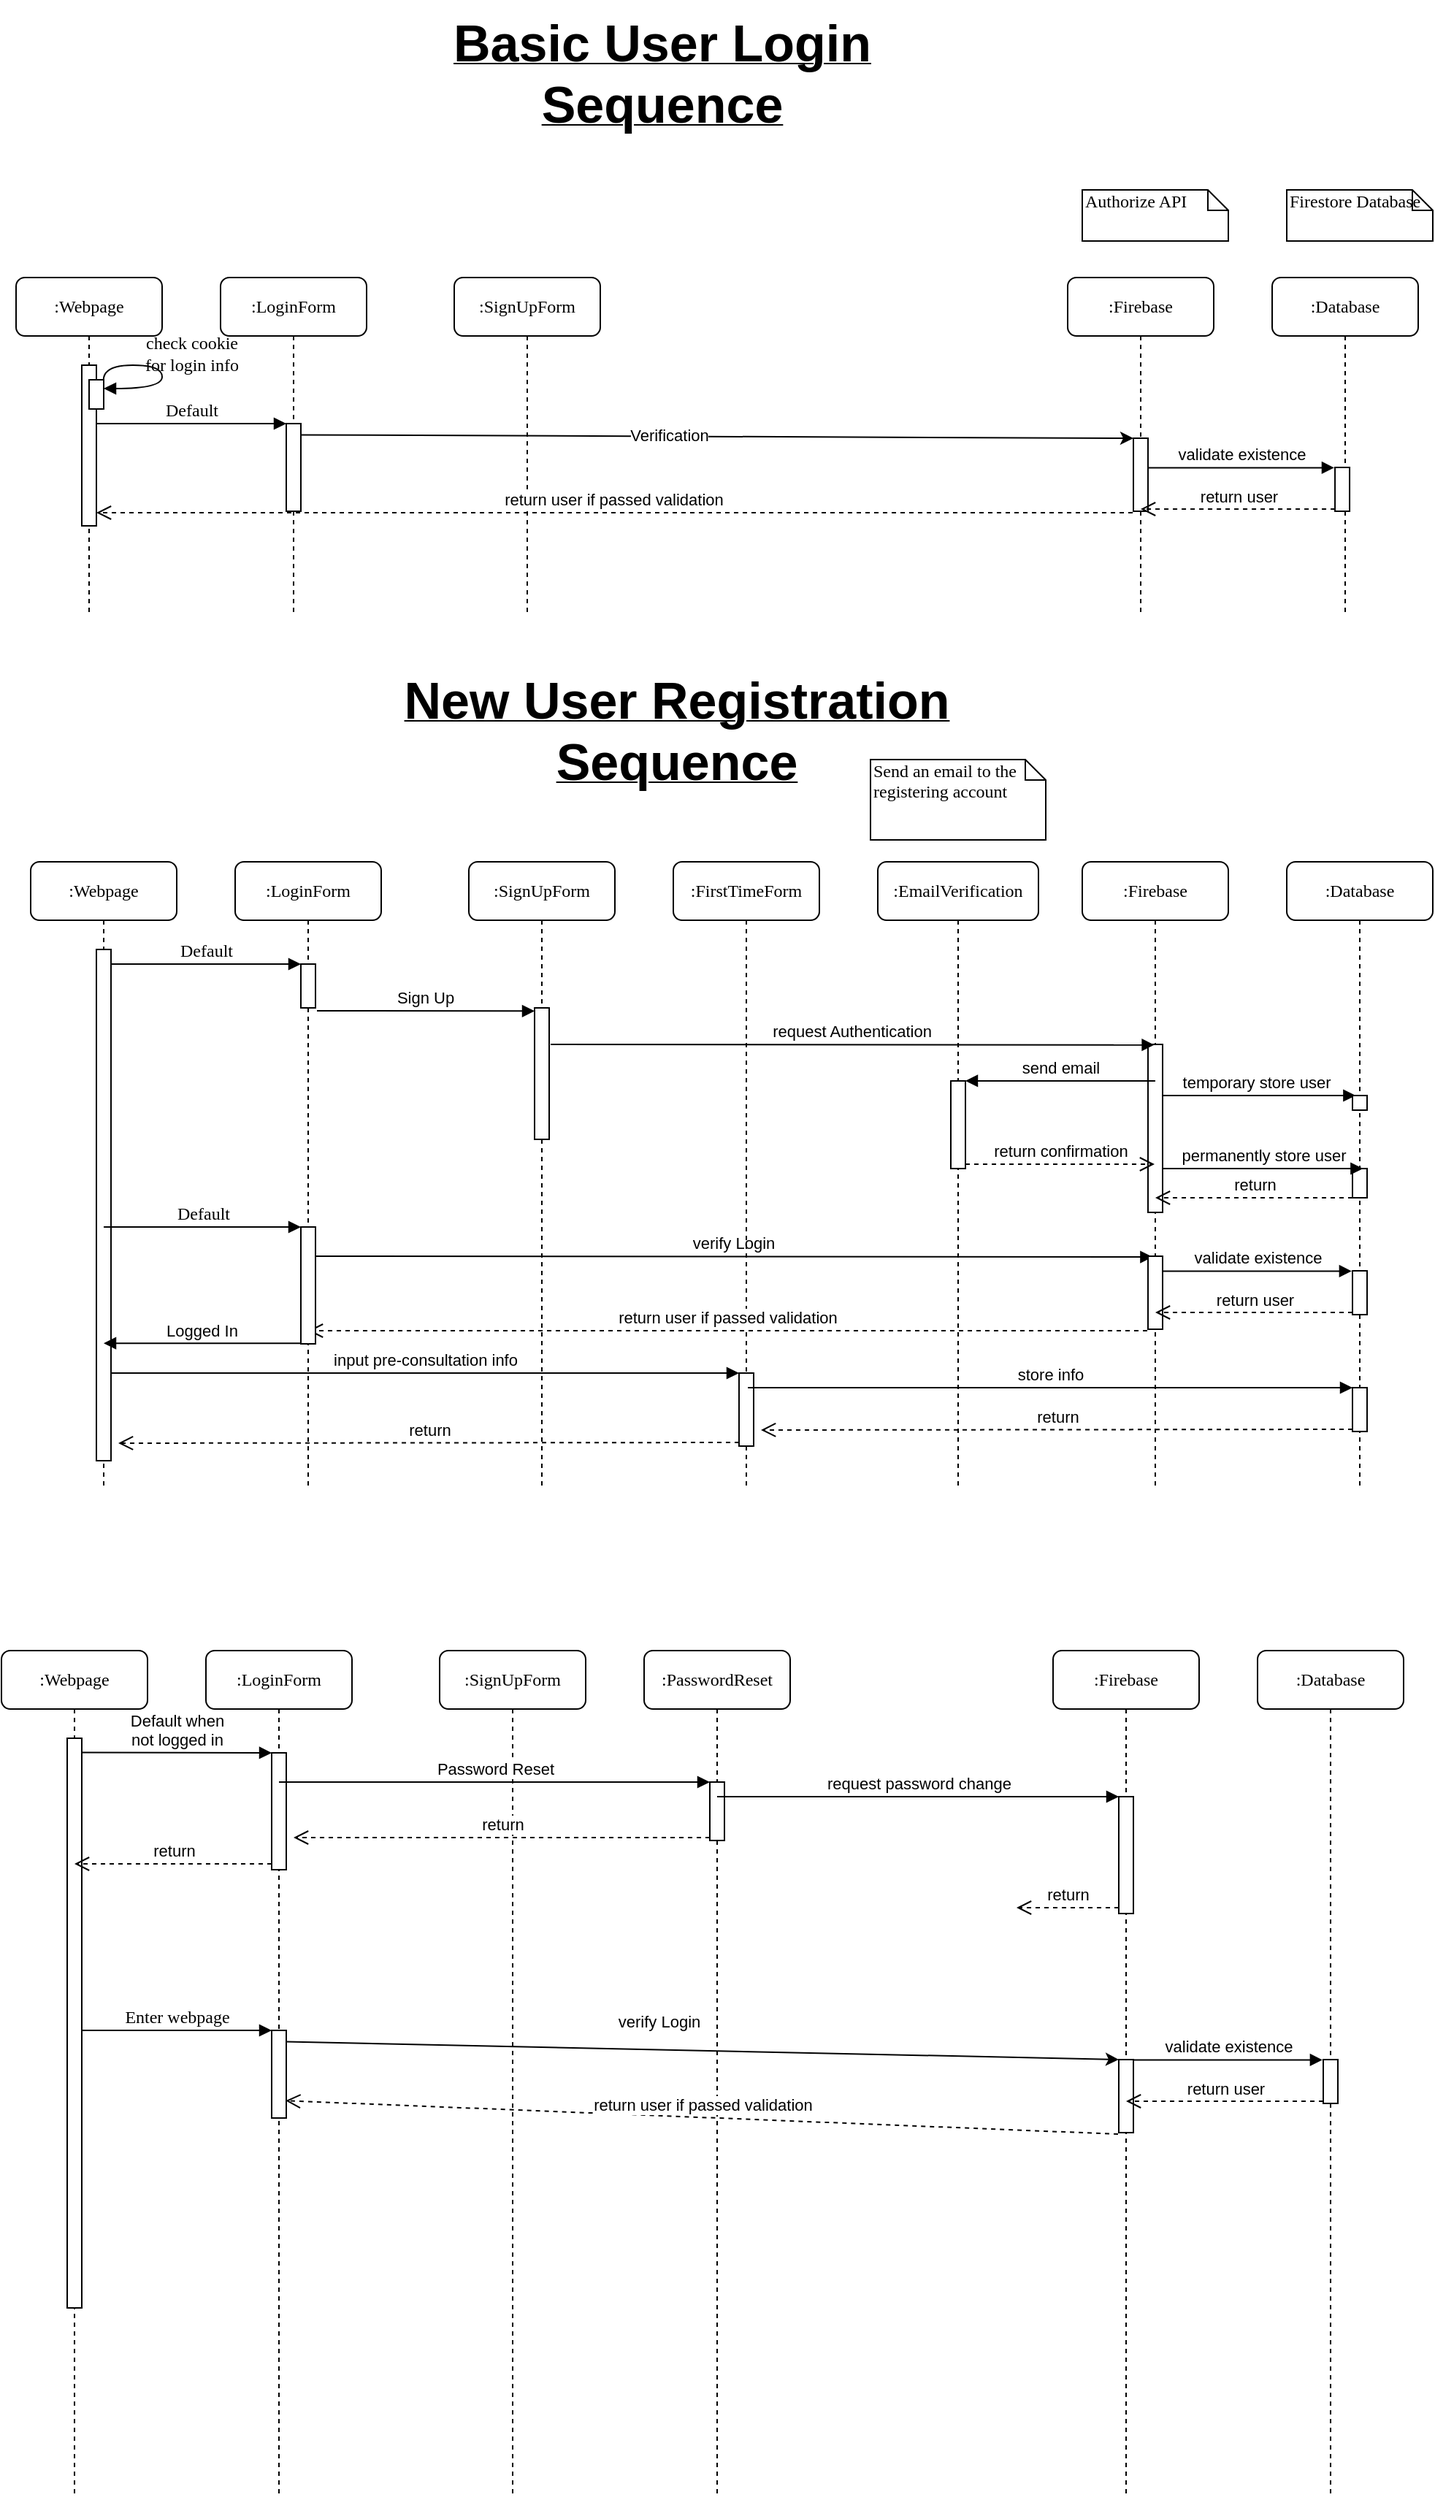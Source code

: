 <mxfile version="14.7.2" type="github">
  <diagram name="Page-1" id="13e1069c-82ec-6db2-03f1-153e76fe0fe0">
    <mxGraphModel dx="1694" dy="779" grid="1" gridSize="10" guides="1" tooltips="1" connect="1" arrows="1" fold="1" page="1" pageScale="1" pageWidth="1100" pageHeight="850" background="none" math="0" shadow="0">
      <root>
        <mxCell id="0" />
        <mxCell id="1" parent="0" />
        <mxCell id="7baba1c4bc27f4b0-2" value=":LoginForm" style="shape=umlLifeline;perimeter=lifelinePerimeter;whiteSpace=wrap;html=1;container=1;collapsible=0;recursiveResize=0;outlineConnect=0;rounded=1;shadow=0;comic=0;labelBackgroundColor=none;strokeWidth=1;fontFamily=Verdana;fontSize=12;align=center;" parent="1" vertex="1">
          <mxGeometry x="220" y="1190" width="100" height="580" as="geometry" />
        </mxCell>
        <mxCell id="7baba1c4bc27f4b0-10" value="" style="html=1;points=[];perimeter=orthogonalPerimeter;rounded=0;shadow=0;comic=0;labelBackgroundColor=none;strokeWidth=1;fontFamily=Verdana;fontSize=12;align=center;" parent="7baba1c4bc27f4b0-2" vertex="1">
          <mxGeometry x="45" y="260" width="10" height="60" as="geometry" />
        </mxCell>
        <mxCell id="O_Q5zuV4C6FKWzsZIutj-85" value="" style="html=1;points=[];perimeter=orthogonalPerimeter;" vertex="1" parent="7baba1c4bc27f4b0-2">
          <mxGeometry x="45" y="70" width="10" height="80" as="geometry" />
        </mxCell>
        <mxCell id="7baba1c4bc27f4b0-3" value=":SignUpForm" style="shape=umlLifeline;perimeter=lifelinePerimeter;whiteSpace=wrap;html=1;container=1;collapsible=0;recursiveResize=0;outlineConnect=0;rounded=1;shadow=0;comic=0;labelBackgroundColor=none;strokeWidth=1;fontFamily=Verdana;fontSize=12;align=center;" parent="1" vertex="1">
          <mxGeometry x="380" y="1190" width="100" height="580" as="geometry" />
        </mxCell>
        <mxCell id="7baba1c4bc27f4b0-4" value=":PasswordReset" style="shape=umlLifeline;perimeter=lifelinePerimeter;whiteSpace=wrap;html=1;container=1;collapsible=0;recursiveResize=0;outlineConnect=0;rounded=1;shadow=0;comic=0;labelBackgroundColor=none;strokeWidth=1;fontFamily=Verdana;fontSize=12;align=center;" parent="1" vertex="1">
          <mxGeometry x="520" y="1190" width="100" height="580" as="geometry" />
        </mxCell>
        <mxCell id="O_Q5zuV4C6FKWzsZIutj-88" value="" style="html=1;points=[];perimeter=orthogonalPerimeter;" vertex="1" parent="7baba1c4bc27f4b0-4">
          <mxGeometry x="45" y="90" width="10" height="40" as="geometry" />
        </mxCell>
        <mxCell id="O_Q5zuV4C6FKWzsZIutj-90" value="return" style="html=1;verticalAlign=bottom;endArrow=open;dashed=1;endSize=8;exitX=0;exitY=0.95;" edge="1" source="O_Q5zuV4C6FKWzsZIutj-88" parent="7baba1c4bc27f4b0-4">
          <mxGeometry relative="1" as="geometry">
            <mxPoint x="-240" y="128" as="targetPoint" />
          </mxGeometry>
        </mxCell>
        <mxCell id="7baba1c4bc27f4b0-6" value=":Firebase" style="shape=umlLifeline;perimeter=lifelinePerimeter;whiteSpace=wrap;html=1;container=1;collapsible=0;recursiveResize=0;outlineConnect=0;rounded=1;shadow=0;comic=0;labelBackgroundColor=none;strokeWidth=1;fontFamily=Verdana;fontSize=12;align=center;" parent="1" vertex="1">
          <mxGeometry x="800" y="1190" width="100" height="580" as="geometry" />
        </mxCell>
        <mxCell id="O_Q5zuV4C6FKWzsZIutj-5" value="" style="html=1;points=[];perimeter=orthogonalPerimeter;" vertex="1" parent="7baba1c4bc27f4b0-6">
          <mxGeometry x="45" y="280" width="10" height="50" as="geometry" />
        </mxCell>
        <mxCell id="O_Q5zuV4C6FKWzsZIutj-91" value="" style="html=1;points=[];perimeter=orthogonalPerimeter;" vertex="1" parent="7baba1c4bc27f4b0-6">
          <mxGeometry x="45" y="100" width="10" height="80" as="geometry" />
        </mxCell>
        <mxCell id="O_Q5zuV4C6FKWzsZIutj-93" value="return" style="html=1;verticalAlign=bottom;endArrow=open;dashed=1;endSize=8;exitX=0;exitY=0.95;" edge="1" source="O_Q5zuV4C6FKWzsZIutj-91" parent="7baba1c4bc27f4b0-6">
          <mxGeometry relative="1" as="geometry">
            <mxPoint x="-25" y="176" as="targetPoint" />
          </mxGeometry>
        </mxCell>
        <mxCell id="7baba1c4bc27f4b0-7" value=":Database" style="shape=umlLifeline;perimeter=lifelinePerimeter;whiteSpace=wrap;html=1;container=1;collapsible=0;recursiveResize=0;outlineConnect=0;rounded=1;shadow=0;comic=0;labelBackgroundColor=none;strokeWidth=1;fontFamily=Verdana;fontSize=12;align=center;" parent="1" vertex="1">
          <mxGeometry x="940" y="1190" width="100" height="580" as="geometry" />
        </mxCell>
        <mxCell id="O_Q5zuV4C6FKWzsZIutj-7" value="" style="html=1;points=[];perimeter=orthogonalPerimeter;" vertex="1" parent="7baba1c4bc27f4b0-7">
          <mxGeometry x="45" y="280" width="10" height="30" as="geometry" />
        </mxCell>
        <mxCell id="7baba1c4bc27f4b0-8" value=":Webpage" style="shape=umlLifeline;perimeter=lifelinePerimeter;whiteSpace=wrap;html=1;container=1;collapsible=0;recursiveResize=0;outlineConnect=0;rounded=1;shadow=0;comic=0;labelBackgroundColor=none;strokeWidth=1;fontFamily=Verdana;fontSize=12;align=center;" parent="1" vertex="1">
          <mxGeometry x="80" y="1190" width="100" height="580" as="geometry" />
        </mxCell>
        <mxCell id="7baba1c4bc27f4b0-9" value="" style="html=1;points=[];perimeter=orthogonalPerimeter;rounded=0;shadow=0;comic=0;labelBackgroundColor=none;strokeWidth=1;fontFamily=Verdana;fontSize=12;align=center;" parent="7baba1c4bc27f4b0-8" vertex="1">
          <mxGeometry x="45" y="60" width="10" height="390" as="geometry" />
        </mxCell>
        <mxCell id="7baba1c4bc27f4b0-11" value="Enter webpage" style="html=1;verticalAlign=bottom;endArrow=block;entryX=0;entryY=0;labelBackgroundColor=none;fontFamily=Verdana;fontSize=12;edgeStyle=elbowEdgeStyle;elbow=vertical;" parent="1" source="7baba1c4bc27f4b0-9" target="7baba1c4bc27f4b0-10" edge="1">
          <mxGeometry relative="1" as="geometry">
            <mxPoint x="200" y="1300" as="sourcePoint" />
          </mxGeometry>
        </mxCell>
        <mxCell id="7baba1c4bc27f4b0-44" value="Send an email to the registering account" style="shape=note;whiteSpace=wrap;html=1;size=14;verticalAlign=top;align=left;spacingTop=-6;rounded=0;shadow=0;comic=0;labelBackgroundColor=none;strokeWidth=1;fontFamily=Verdana;fontSize=12" parent="1" vertex="1">
          <mxGeometry x="675" y="580" width="120" height="55" as="geometry" />
        </mxCell>
        <mxCell id="7baba1c4bc27f4b0-45" value="Authorize API" style="shape=note;whiteSpace=wrap;html=1;size=14;verticalAlign=top;align=left;spacingTop=-6;rounded=0;shadow=0;comic=0;labelBackgroundColor=none;strokeWidth=1;fontFamily=Verdana;fontSize=12" parent="1" vertex="1">
          <mxGeometry x="820" y="190" width="100" height="35" as="geometry" />
        </mxCell>
        <mxCell id="7baba1c4bc27f4b0-46" value="Firestore Database" style="shape=note;whiteSpace=wrap;html=1;size=14;verticalAlign=top;align=left;spacingTop=-6;rounded=0;shadow=0;comic=0;labelBackgroundColor=none;strokeWidth=1;fontFamily=Verdana;fontSize=12" parent="1" vertex="1">
          <mxGeometry x="960" y="190" width="100" height="35" as="geometry" />
        </mxCell>
        <mxCell id="O_Q5zuV4C6FKWzsZIutj-1" value="&lt;font style=&quot;font-size: 35px&quot;&gt;&lt;b&gt;Basic User Login Sequence&lt;/b&gt;&lt;/font&gt;" style="text;html=1;strokeColor=none;fillColor=none;align=center;verticalAlign=middle;whiteSpace=wrap;rounded=0;fontStyle=4" vertex="1" parent="1">
          <mxGeometry x="330" y="60" width="405" height="100" as="geometry" />
        </mxCell>
        <mxCell id="O_Q5zuV4C6FKWzsZIutj-4" value="" style="endArrow=classic;html=1;entryX=-0.002;entryY=0;entryDx=0;entryDy=0;entryPerimeter=0;exitX=1.024;exitY=0.129;exitDx=0;exitDy=0;exitPerimeter=0;" edge="1" parent="1" source="7baba1c4bc27f4b0-10" target="O_Q5zuV4C6FKWzsZIutj-5">
          <mxGeometry width="50" height="50" relative="1" as="geometry">
            <mxPoint x="260" y="1390" as="sourcePoint" />
            <mxPoint x="850" y="1328" as="targetPoint" />
          </mxGeometry>
        </mxCell>
        <mxCell id="O_Q5zuV4C6FKWzsZIutj-6" value="verify Login" style="edgeLabel;html=1;align=center;verticalAlign=middle;resizable=0;points=[];" vertex="1" connectable="0" parent="O_Q5zuV4C6FKWzsZIutj-4">
          <mxGeometry x="-0.117" y="1" relative="1" as="geometry">
            <mxPoint x="3" y="-18" as="offset" />
          </mxGeometry>
        </mxCell>
        <mxCell id="O_Q5zuV4C6FKWzsZIutj-8" value="validate existence" style="html=1;verticalAlign=bottom;endArrow=block;entryX=-0.055;entryY=0.007;entryDx=0;entryDy=0;entryPerimeter=0;" edge="1" target="O_Q5zuV4C6FKWzsZIutj-7" parent="1" source="O_Q5zuV4C6FKWzsZIutj-5">
          <mxGeometry relative="1" as="geometry">
            <mxPoint x="855" y="1338.48" as="sourcePoint" />
          </mxGeometry>
        </mxCell>
        <mxCell id="O_Q5zuV4C6FKWzsZIutj-9" value="return user" style="html=1;verticalAlign=bottom;endArrow=open;dashed=1;endSize=8;exitX=0;exitY=0.95;" edge="1" source="O_Q5zuV4C6FKWzsZIutj-7" parent="1" target="7baba1c4bc27f4b0-6">
          <mxGeometry relative="1" as="geometry">
            <mxPoint x="913.03" y="1396" as="targetPoint" />
          </mxGeometry>
        </mxCell>
        <mxCell id="O_Q5zuV4C6FKWzsZIutj-10" value="return user if passed validation" style="html=1;verticalAlign=bottom;endArrow=open;dashed=1;endSize=8;exitX=-0.05;exitY=1.02;exitDx=0;exitDy=0;exitPerimeter=0;entryX=0.957;entryY=0.802;entryDx=0;entryDy=0;entryPerimeter=0;" edge="1" parent="1" source="O_Q5zuV4C6FKWzsZIutj-5" target="7baba1c4bc27f4b0-10">
          <mxGeometry relative="1" as="geometry">
            <mxPoint x="840" y="1350" as="sourcePoint" />
            <mxPoint x="270" y="1351" as="targetPoint" />
          </mxGeometry>
        </mxCell>
        <mxCell id="O_Q5zuV4C6FKWzsZIutj-12" value=":LoginForm" style="shape=umlLifeline;perimeter=lifelinePerimeter;whiteSpace=wrap;html=1;container=1;collapsible=0;recursiveResize=0;outlineConnect=0;rounded=1;shadow=0;comic=0;labelBackgroundColor=none;strokeWidth=1;fontFamily=Verdana;fontSize=12;align=center;" vertex="1" parent="1">
          <mxGeometry x="230" y="250" width="100" height="230" as="geometry" />
        </mxCell>
        <mxCell id="O_Q5zuV4C6FKWzsZIutj-13" value="" style="html=1;points=[];perimeter=orthogonalPerimeter;rounded=0;shadow=0;comic=0;labelBackgroundColor=none;strokeWidth=1;fontFamily=Verdana;fontSize=12;align=center;" vertex="1" parent="O_Q5zuV4C6FKWzsZIutj-12">
          <mxGeometry x="45" y="100" width="10" height="60" as="geometry" />
        </mxCell>
        <mxCell id="O_Q5zuV4C6FKWzsZIutj-14" value=":SignUpForm" style="shape=umlLifeline;perimeter=lifelinePerimeter;whiteSpace=wrap;html=1;container=1;collapsible=0;recursiveResize=0;outlineConnect=0;rounded=1;shadow=0;comic=0;labelBackgroundColor=none;strokeWidth=1;fontFamily=Verdana;fontSize=12;align=center;" vertex="1" parent="1">
          <mxGeometry x="390" y="250" width="100" height="230" as="geometry" />
        </mxCell>
        <mxCell id="O_Q5zuV4C6FKWzsZIutj-19" value=":Firebase" style="shape=umlLifeline;perimeter=lifelinePerimeter;whiteSpace=wrap;html=1;container=1;collapsible=0;recursiveResize=0;outlineConnect=0;rounded=1;shadow=0;comic=0;labelBackgroundColor=none;strokeWidth=1;fontFamily=Verdana;fontSize=12;align=center;" vertex="1" parent="1">
          <mxGeometry x="810" y="250" width="100" height="230" as="geometry" />
        </mxCell>
        <mxCell id="O_Q5zuV4C6FKWzsZIutj-20" value="" style="html=1;points=[];perimeter=orthogonalPerimeter;" vertex="1" parent="O_Q5zuV4C6FKWzsZIutj-19">
          <mxGeometry x="45" y="110" width="10" height="50" as="geometry" />
        </mxCell>
        <mxCell id="O_Q5zuV4C6FKWzsZIutj-21" value=":Database" style="shape=umlLifeline;perimeter=lifelinePerimeter;whiteSpace=wrap;html=1;container=1;collapsible=0;recursiveResize=0;outlineConnect=0;rounded=1;shadow=0;comic=0;labelBackgroundColor=none;strokeWidth=1;fontFamily=Verdana;fontSize=12;align=center;" vertex="1" parent="1">
          <mxGeometry x="950" y="250" width="100" height="230" as="geometry" />
        </mxCell>
        <mxCell id="O_Q5zuV4C6FKWzsZIutj-22" value="" style="html=1;points=[];perimeter=orthogonalPerimeter;" vertex="1" parent="O_Q5zuV4C6FKWzsZIutj-21">
          <mxGeometry x="43.03" y="130" width="10" height="30" as="geometry" />
        </mxCell>
        <mxCell id="O_Q5zuV4C6FKWzsZIutj-23" value=":Webpage" style="shape=umlLifeline;perimeter=lifelinePerimeter;whiteSpace=wrap;html=1;container=1;collapsible=0;recursiveResize=0;outlineConnect=0;rounded=1;shadow=0;comic=0;labelBackgroundColor=none;strokeWidth=1;fontFamily=Verdana;fontSize=12;align=center;" vertex="1" parent="1">
          <mxGeometry x="90" y="250" width="100" height="230" as="geometry" />
        </mxCell>
        <mxCell id="O_Q5zuV4C6FKWzsZIutj-24" value="" style="html=1;points=[];perimeter=orthogonalPerimeter;rounded=0;shadow=0;comic=0;labelBackgroundColor=none;strokeWidth=1;fontFamily=Verdana;fontSize=12;align=center;" vertex="1" parent="O_Q5zuV4C6FKWzsZIutj-23">
          <mxGeometry x="45" y="60" width="10" height="110" as="geometry" />
        </mxCell>
        <mxCell id="O_Q5zuV4C6FKWzsZIutj-25" value="Default" style="html=1;verticalAlign=bottom;endArrow=block;entryX=0;entryY=0;labelBackgroundColor=none;fontFamily=Verdana;fontSize=12;edgeStyle=elbowEdgeStyle;elbow=vertical;" edge="1" parent="1" source="O_Q5zuV4C6FKWzsZIutj-24" target="O_Q5zuV4C6FKWzsZIutj-13">
          <mxGeometry relative="1" as="geometry">
            <mxPoint x="210" y="360" as="sourcePoint" />
          </mxGeometry>
        </mxCell>
        <mxCell id="O_Q5zuV4C6FKWzsZIutj-26" value="" style="endArrow=classic;html=1;entryX=-0.002;entryY=0;entryDx=0;entryDy=0;entryPerimeter=0;exitX=1.024;exitY=0.129;exitDx=0;exitDy=0;exitPerimeter=0;" edge="1" parent="1" source="O_Q5zuV4C6FKWzsZIutj-13" target="O_Q5zuV4C6FKWzsZIutj-20">
          <mxGeometry width="50" height="50" relative="1" as="geometry">
            <mxPoint x="270" y="450" as="sourcePoint" />
            <mxPoint x="860" y="388" as="targetPoint" />
          </mxGeometry>
        </mxCell>
        <mxCell id="O_Q5zuV4C6FKWzsZIutj-27" value="Verification" style="edgeLabel;html=1;align=center;verticalAlign=middle;resizable=0;points=[];" vertex="1" connectable="0" parent="O_Q5zuV4C6FKWzsZIutj-26">
          <mxGeometry x="-0.117" y="1" relative="1" as="geometry">
            <mxPoint as="offset" />
          </mxGeometry>
        </mxCell>
        <mxCell id="O_Q5zuV4C6FKWzsZIutj-28" value="validate existence" style="html=1;verticalAlign=bottom;endArrow=block;entryX=-0.055;entryY=0.007;entryDx=0;entryDy=0;entryPerimeter=0;" edge="1" parent="1" source="O_Q5zuV4C6FKWzsZIutj-20" target="O_Q5zuV4C6FKWzsZIutj-22">
          <mxGeometry relative="1" as="geometry">
            <mxPoint x="865" y="398.48" as="sourcePoint" />
          </mxGeometry>
        </mxCell>
        <mxCell id="O_Q5zuV4C6FKWzsZIutj-29" value="return user" style="html=1;verticalAlign=bottom;endArrow=open;dashed=1;endSize=8;exitX=0;exitY=0.95;" edge="1" parent="1" source="O_Q5zuV4C6FKWzsZIutj-22" target="O_Q5zuV4C6FKWzsZIutj-19">
          <mxGeometry relative="1" as="geometry">
            <mxPoint x="923.03" y="456" as="targetPoint" />
          </mxGeometry>
        </mxCell>
        <mxCell id="O_Q5zuV4C6FKWzsZIutj-30" value="return user if passed validation" style="html=1;verticalAlign=bottom;endArrow=open;dashed=1;endSize=8;exitX=-0.05;exitY=1.02;exitDx=0;exitDy=0;exitPerimeter=0;" edge="1" parent="1" source="O_Q5zuV4C6FKWzsZIutj-20" target="O_Q5zuV4C6FKWzsZIutj-24">
          <mxGeometry relative="1" as="geometry">
            <mxPoint x="850" y="410" as="sourcePoint" />
            <mxPoint x="160" y="411" as="targetPoint" />
          </mxGeometry>
        </mxCell>
        <mxCell id="O_Q5zuV4C6FKWzsZIutj-31" value="" style="html=1;points=[];perimeter=orthogonalPerimeter;rounded=0;shadow=0;comic=0;labelBackgroundColor=none;strokeWidth=1;fontFamily=Verdana;fontSize=12;align=center;" vertex="1" parent="1">
          <mxGeometry x="140" y="320" width="10" height="20" as="geometry" />
        </mxCell>
        <mxCell id="O_Q5zuV4C6FKWzsZIutj-32" value="check cookie &lt;br&gt;for login info" style="html=1;verticalAlign=bottom;endArrow=block;labelBackgroundColor=none;fontFamily=Verdana;fontSize=12;elbow=vertical;edgeStyle=orthogonalEdgeStyle;curved=1;entryX=1;entryY=0.286;entryPerimeter=0;exitX=0.985;exitY=0.014;exitPerimeter=0;exitDx=0;exitDy=0;" edge="1" parent="1" source="O_Q5zuV4C6FKWzsZIutj-31" target="O_Q5zuV4C6FKWzsZIutj-31">
          <mxGeometry x="0.105" y="20" relative="1" as="geometry">
            <mxPoint x="285.38" y="347.0" as="sourcePoint" />
            <mxPoint x="285" y="294.9" as="targetPoint" />
            <Array as="points">
              <mxPoint x="150" y="310" />
              <mxPoint x="190" y="310" />
              <mxPoint x="190" y="326" />
              <mxPoint x="150" y="326" />
            </Array>
            <mxPoint as="offset" />
          </mxGeometry>
        </mxCell>
        <mxCell id="O_Q5zuV4C6FKWzsZIutj-33" value=":LoginForm" style="shape=umlLifeline;perimeter=lifelinePerimeter;whiteSpace=wrap;html=1;container=1;collapsible=0;recursiveResize=0;outlineConnect=0;rounded=1;shadow=0;comic=0;labelBackgroundColor=none;strokeWidth=1;fontFamily=Verdana;fontSize=12;align=center;" vertex="1" parent="1">
          <mxGeometry x="240" y="650" width="100" height="430" as="geometry" />
        </mxCell>
        <mxCell id="O_Q5zuV4C6FKWzsZIutj-34" value="" style="html=1;points=[];perimeter=orthogonalPerimeter;rounded=0;shadow=0;comic=0;labelBackgroundColor=none;strokeWidth=1;fontFamily=Verdana;fontSize=12;align=center;" vertex="1" parent="O_Q5zuV4C6FKWzsZIutj-33">
          <mxGeometry x="45" y="70" width="10" height="30" as="geometry" />
        </mxCell>
        <mxCell id="O_Q5zuV4C6FKWzsZIutj-74" value="verify Login" style="html=1;verticalAlign=bottom;endArrow=block;entryX=0.321;entryY=0.011;entryDx=0;entryDy=0;entryPerimeter=0;" edge="1" parent="O_Q5zuV4C6FKWzsZIutj-33" target="O_Q5zuV4C6FKWzsZIutj-39">
          <mxGeometry width="80" relative="1" as="geometry">
            <mxPoint x="55" y="270" as="sourcePoint" />
            <mxPoint x="135" y="270" as="targetPoint" />
          </mxGeometry>
        </mxCell>
        <mxCell id="O_Q5zuV4C6FKWzsZIutj-35" value=":SignUpForm" style="shape=umlLifeline;perimeter=lifelinePerimeter;whiteSpace=wrap;html=1;container=1;collapsible=0;recursiveResize=0;outlineConnect=0;rounded=1;shadow=0;comic=0;labelBackgroundColor=none;strokeWidth=1;fontFamily=Verdana;fontSize=12;align=center;" vertex="1" parent="1">
          <mxGeometry x="400" y="650" width="100" height="430" as="geometry" />
        </mxCell>
        <mxCell id="O_Q5zuV4C6FKWzsZIutj-54" value="" style="html=1;points=[];perimeter=orthogonalPerimeter;" vertex="1" parent="O_Q5zuV4C6FKWzsZIutj-35">
          <mxGeometry x="45" y="100" width="10" height="90" as="geometry" />
        </mxCell>
        <mxCell id="O_Q5zuV4C6FKWzsZIutj-36" value=":FirstTimeForm" style="shape=umlLifeline;perimeter=lifelinePerimeter;whiteSpace=wrap;html=1;container=1;collapsible=0;recursiveResize=0;outlineConnect=0;rounded=1;shadow=0;comic=0;labelBackgroundColor=none;strokeWidth=1;fontFamily=Verdana;fontSize=12;align=center;" vertex="1" parent="1">
          <mxGeometry x="540" y="650" width="100" height="430" as="geometry" />
        </mxCell>
        <mxCell id="O_Q5zuV4C6FKWzsZIutj-78" value="" style="html=1;points=[];perimeter=orthogonalPerimeter;" vertex="1" parent="O_Q5zuV4C6FKWzsZIutj-36">
          <mxGeometry x="45" y="350" width="10" height="50" as="geometry" />
        </mxCell>
        <mxCell id="O_Q5zuV4C6FKWzsZIutj-80" value="return" style="html=1;verticalAlign=bottom;endArrow=open;dashed=1;endSize=8;exitX=0;exitY=0.95;" edge="1" source="O_Q5zuV4C6FKWzsZIutj-78" parent="O_Q5zuV4C6FKWzsZIutj-36">
          <mxGeometry relative="1" as="geometry">
            <mxPoint x="-380" y="398" as="targetPoint" />
          </mxGeometry>
        </mxCell>
        <mxCell id="O_Q5zuV4C6FKWzsZIutj-37" value=":EmailVerification" style="shape=umlLifeline;perimeter=lifelinePerimeter;whiteSpace=wrap;html=1;container=1;collapsible=0;recursiveResize=0;outlineConnect=0;rounded=1;shadow=0;comic=0;labelBackgroundColor=none;strokeWidth=1;fontFamily=Verdana;fontSize=12;align=center;" vertex="1" parent="1">
          <mxGeometry x="680" y="650" width="110" height="430" as="geometry" />
        </mxCell>
        <mxCell id="O_Q5zuV4C6FKWzsZIutj-62" value="" style="html=1;points=[];perimeter=orthogonalPerimeter;" vertex="1" parent="O_Q5zuV4C6FKWzsZIutj-37">
          <mxGeometry x="50" y="150" width="10" height="60" as="geometry" />
        </mxCell>
        <mxCell id="O_Q5zuV4C6FKWzsZIutj-38" value=":Firebase" style="shape=umlLifeline;perimeter=lifelinePerimeter;whiteSpace=wrap;html=1;container=1;collapsible=0;recursiveResize=0;outlineConnect=0;rounded=1;shadow=0;comic=0;labelBackgroundColor=none;strokeWidth=1;fontFamily=Verdana;fontSize=12;align=center;" vertex="1" parent="1">
          <mxGeometry x="820" y="650" width="100" height="430" as="geometry" />
        </mxCell>
        <mxCell id="O_Q5zuV4C6FKWzsZIutj-39" value="" style="html=1;points=[];perimeter=orthogonalPerimeter;" vertex="1" parent="O_Q5zuV4C6FKWzsZIutj-38">
          <mxGeometry x="45" y="270" width="10" height="50" as="geometry" />
        </mxCell>
        <mxCell id="O_Q5zuV4C6FKWzsZIutj-65" value="temporary store user" style="html=1;verticalAlign=bottom;endArrow=block;entryX=0.22;entryY=0;entryDx=0;entryDy=0;entryPerimeter=0;" edge="1" parent="O_Q5zuV4C6FKWzsZIutj-38" target="O_Q5zuV4C6FKWzsZIutj-66">
          <mxGeometry width="80" relative="1" as="geometry">
            <mxPoint x="50" y="160" as="sourcePoint" />
            <mxPoint x="180" y="160" as="targetPoint" />
          </mxGeometry>
        </mxCell>
        <mxCell id="O_Q5zuV4C6FKWzsZIutj-40" value=":Database" style="shape=umlLifeline;perimeter=lifelinePerimeter;whiteSpace=wrap;html=1;container=1;collapsible=0;recursiveResize=0;outlineConnect=0;rounded=1;shadow=0;comic=0;labelBackgroundColor=none;strokeWidth=1;fontFamily=Verdana;fontSize=12;align=center;" vertex="1" parent="1">
          <mxGeometry x="960" y="650" width="100" height="430" as="geometry" />
        </mxCell>
        <mxCell id="O_Q5zuV4C6FKWzsZIutj-41" value="" style="html=1;points=[];perimeter=orthogonalPerimeter;" vertex="1" parent="O_Q5zuV4C6FKWzsZIutj-40">
          <mxGeometry x="45" y="280" width="10" height="30" as="geometry" />
        </mxCell>
        <mxCell id="O_Q5zuV4C6FKWzsZIutj-66" value="" style="html=1;points=[];perimeter=orthogonalPerimeter;" vertex="1" parent="O_Q5zuV4C6FKWzsZIutj-40">
          <mxGeometry x="45" y="160" width="10" height="10" as="geometry" />
        </mxCell>
        <mxCell id="O_Q5zuV4C6FKWzsZIutj-67" value="" style="html=1;points=[];perimeter=orthogonalPerimeter;" vertex="1" parent="O_Q5zuV4C6FKWzsZIutj-40">
          <mxGeometry x="45" y="210" width="10" height="20" as="geometry" />
        </mxCell>
        <mxCell id="O_Q5zuV4C6FKWzsZIutj-82" value="" style="html=1;points=[];perimeter=orthogonalPerimeter;" vertex="1" parent="O_Q5zuV4C6FKWzsZIutj-40">
          <mxGeometry x="45" y="360" width="10" height="30" as="geometry" />
        </mxCell>
        <mxCell id="O_Q5zuV4C6FKWzsZIutj-84" value="return" style="html=1;verticalAlign=bottom;endArrow=open;dashed=1;endSize=8;exitX=0;exitY=0.95;" edge="1" source="O_Q5zuV4C6FKWzsZIutj-82" parent="O_Q5zuV4C6FKWzsZIutj-40">
          <mxGeometry relative="1" as="geometry">
            <mxPoint x="-360" y="389" as="targetPoint" />
          </mxGeometry>
        </mxCell>
        <mxCell id="O_Q5zuV4C6FKWzsZIutj-42" value=":Webpage" style="shape=umlLifeline;perimeter=lifelinePerimeter;whiteSpace=wrap;html=1;container=1;collapsible=0;recursiveResize=0;outlineConnect=0;rounded=1;shadow=0;comic=0;labelBackgroundColor=none;strokeWidth=1;fontFamily=Verdana;fontSize=12;align=center;" vertex="1" parent="1">
          <mxGeometry x="100" y="650" width="100" height="430" as="geometry" />
        </mxCell>
        <mxCell id="O_Q5zuV4C6FKWzsZIutj-43" value="" style="html=1;points=[];perimeter=orthogonalPerimeter;rounded=0;shadow=0;comic=0;labelBackgroundColor=none;strokeWidth=1;fontFamily=Verdana;fontSize=12;align=center;" vertex="1" parent="O_Q5zuV4C6FKWzsZIutj-42">
          <mxGeometry x="45" y="60" width="10" height="350" as="geometry" />
        </mxCell>
        <mxCell id="O_Q5zuV4C6FKWzsZIutj-44" value="Default" style="html=1;verticalAlign=bottom;endArrow=block;entryX=0;entryY=0;labelBackgroundColor=none;fontFamily=Verdana;fontSize=12;edgeStyle=elbowEdgeStyle;elbow=vertical;" edge="1" parent="1" source="O_Q5zuV4C6FKWzsZIutj-43" target="O_Q5zuV4C6FKWzsZIutj-34">
          <mxGeometry relative="1" as="geometry">
            <mxPoint x="220" y="760" as="sourcePoint" />
          </mxGeometry>
        </mxCell>
        <mxCell id="O_Q5zuV4C6FKWzsZIutj-47" value="validate existence" style="html=1;verticalAlign=bottom;endArrow=block;entryX=-0.055;entryY=0.007;entryDx=0;entryDy=0;entryPerimeter=0;" edge="1" parent="1" source="O_Q5zuV4C6FKWzsZIutj-39" target="O_Q5zuV4C6FKWzsZIutj-41">
          <mxGeometry relative="1" as="geometry">
            <mxPoint x="875" y="798.48" as="sourcePoint" />
          </mxGeometry>
        </mxCell>
        <mxCell id="O_Q5zuV4C6FKWzsZIutj-48" value="return user" style="html=1;verticalAlign=bottom;endArrow=open;dashed=1;endSize=8;exitX=0;exitY=0.95;" edge="1" parent="1" source="O_Q5zuV4C6FKWzsZIutj-41" target="O_Q5zuV4C6FKWzsZIutj-38">
          <mxGeometry relative="1" as="geometry">
            <mxPoint x="933.03" y="856" as="targetPoint" />
          </mxGeometry>
        </mxCell>
        <mxCell id="O_Q5zuV4C6FKWzsZIutj-49" value="return user if passed validation" style="html=1;verticalAlign=bottom;endArrow=open;dashed=1;endSize=8;exitX=-0.05;exitY=1.02;exitDx=0;exitDy=0;exitPerimeter=0;" edge="1" parent="1" source="O_Q5zuV4C6FKWzsZIutj-39" target="O_Q5zuV4C6FKWzsZIutj-33">
          <mxGeometry relative="1" as="geometry">
            <mxPoint x="860" y="810" as="sourcePoint" />
            <mxPoint x="310" y="971" as="targetPoint" />
          </mxGeometry>
        </mxCell>
        <mxCell id="O_Q5zuV4C6FKWzsZIutj-53" value="&lt;font style=&quot;font-size: 35px&quot;&gt;&lt;b&gt;New User Registration Sequence&lt;/b&gt;&lt;/font&gt;" style="text;html=1;strokeColor=none;fillColor=none;align=center;verticalAlign=middle;whiteSpace=wrap;rounded=0;fontStyle=4" vertex="1" parent="1">
          <mxGeometry x="340" y="510" width="405" height="100" as="geometry" />
        </mxCell>
        <mxCell id="O_Q5zuV4C6FKWzsZIutj-56" value="Sign Up" style="html=1;verticalAlign=bottom;endArrow=block;entryX=0;entryY=0.024;entryDx=0;entryDy=0;entryPerimeter=0;" edge="1" parent="1" target="O_Q5zuV4C6FKWzsZIutj-54">
          <mxGeometry width="80" relative="1" as="geometry">
            <mxPoint x="296" y="752" as="sourcePoint" />
            <mxPoint x="400" y="810" as="targetPoint" />
          </mxGeometry>
        </mxCell>
        <mxCell id="O_Q5zuV4C6FKWzsZIutj-61" value="" style="html=1;points=[];perimeter=orthogonalPerimeter;" vertex="1" parent="1">
          <mxGeometry x="865" y="775" width="10" height="115" as="geometry" />
        </mxCell>
        <mxCell id="O_Q5zuV4C6FKWzsZIutj-60" value="request Authentication" style="html=1;verticalAlign=bottom;endArrow=block;entryX=0.429;entryY=0.003;entryDx=0;entryDy=0;entryPerimeter=0;" edge="1" parent="1" target="O_Q5zuV4C6FKWzsZIutj-61">
          <mxGeometry width="80" relative="1" as="geometry">
            <mxPoint x="456" y="775" as="sourcePoint" />
            <mxPoint x="850" y="780" as="targetPoint" />
            <Array as="points" />
          </mxGeometry>
        </mxCell>
        <mxCell id="O_Q5zuV4C6FKWzsZIutj-63" value="send email" style="html=1;verticalAlign=bottom;endArrow=block;entryX=1;entryY=0;exitX=0.5;exitY=0.217;exitDx=0;exitDy=0;exitPerimeter=0;" edge="1" target="O_Q5zuV4C6FKWzsZIutj-62" parent="1" source="O_Q5zuV4C6FKWzsZIutj-61">
          <mxGeometry relative="1" as="geometry">
            <mxPoint x="860" y="800" as="sourcePoint" />
          </mxGeometry>
        </mxCell>
        <mxCell id="O_Q5zuV4C6FKWzsZIutj-64" value="return confirmation" style="html=1;verticalAlign=bottom;endArrow=open;dashed=1;endSize=8;exitX=1;exitY=0.95;" edge="1" source="O_Q5zuV4C6FKWzsZIutj-62" parent="1" target="O_Q5zuV4C6FKWzsZIutj-38">
          <mxGeometry relative="1" as="geometry">
            <mxPoint x="800" y="857" as="targetPoint" />
          </mxGeometry>
        </mxCell>
        <mxCell id="O_Q5zuV4C6FKWzsZIutj-68" value="permanently store user" style="html=1;verticalAlign=bottom;endArrow=block;entryX=0.22;entryY=0;entryDx=0;entryDy=0;entryPerimeter=0;" edge="1" parent="1">
          <mxGeometry width="80" relative="1" as="geometry">
            <mxPoint x="875" y="860" as="sourcePoint" />
            <mxPoint x="1012.2" y="860" as="targetPoint" />
          </mxGeometry>
        </mxCell>
        <mxCell id="O_Q5zuV4C6FKWzsZIutj-69" value="return" style="html=1;verticalAlign=bottom;endArrow=open;dashed=1;endSize=8;" edge="1" parent="1" source="O_Q5zuV4C6FKWzsZIutj-67">
          <mxGeometry relative="1" as="geometry">
            <mxPoint x="720" y="890" as="sourcePoint" />
            <mxPoint x="870" y="880" as="targetPoint" />
          </mxGeometry>
        </mxCell>
        <mxCell id="O_Q5zuV4C6FKWzsZIutj-71" value="" style="html=1;points=[];perimeter=orthogonalPerimeter;rounded=0;shadow=0;comic=0;labelBackgroundColor=none;strokeWidth=1;fontFamily=Verdana;fontSize=12;align=center;" vertex="1" parent="1">
          <mxGeometry x="285" y="900" width="10" height="80" as="geometry" />
        </mxCell>
        <mxCell id="O_Q5zuV4C6FKWzsZIutj-72" value="Default" style="html=1;verticalAlign=bottom;endArrow=block;entryX=0;entryY=0;labelBackgroundColor=none;fontFamily=Verdana;fontSize=12;edgeStyle=elbowEdgeStyle;elbow=vertical;" edge="1" parent="1" target="O_Q5zuV4C6FKWzsZIutj-71" source="O_Q5zuV4C6FKWzsZIutj-42">
          <mxGeometry relative="1" as="geometry">
            <mxPoint x="180" y="840.586" as="sourcePoint" />
          </mxGeometry>
        </mxCell>
        <mxCell id="O_Q5zuV4C6FKWzsZIutj-77" value="Logged In" style="html=1;verticalAlign=bottom;endArrow=block;exitX=-0.043;exitY=0.995;exitDx=0;exitDy=0;exitPerimeter=0;" edge="1" parent="1" source="O_Q5zuV4C6FKWzsZIutj-71" target="O_Q5zuV4C6FKWzsZIutj-42">
          <mxGeometry width="80" relative="1" as="geometry">
            <mxPoint x="190" y="1010" as="sourcePoint" />
            <mxPoint x="270" y="1010" as="targetPoint" />
          </mxGeometry>
        </mxCell>
        <mxCell id="O_Q5zuV4C6FKWzsZIutj-79" value="input pre-consultation info" style="html=1;verticalAlign=bottom;endArrow=block;entryX=0;entryY=0;" edge="1" target="O_Q5zuV4C6FKWzsZIutj-78" parent="1" source="O_Q5zuV4C6FKWzsZIutj-43">
          <mxGeometry relative="1" as="geometry">
            <mxPoint x="515" y="1000" as="sourcePoint" />
          </mxGeometry>
        </mxCell>
        <mxCell id="O_Q5zuV4C6FKWzsZIutj-83" value="store info" style="html=1;verticalAlign=bottom;endArrow=block;entryX=0;entryY=0;" edge="1" target="O_Q5zuV4C6FKWzsZIutj-82" parent="1">
          <mxGeometry relative="1" as="geometry">
            <mxPoint x="591.071" y="1010" as="sourcePoint" />
          </mxGeometry>
        </mxCell>
        <mxCell id="O_Q5zuV4C6FKWzsZIutj-86" value="Default when &lt;br&gt;not logged in" style="html=1;verticalAlign=bottom;endArrow=block;entryX=0;entryY=0;exitX=0.957;exitY=0.025;exitDx=0;exitDy=0;exitPerimeter=0;" edge="1" target="O_Q5zuV4C6FKWzsZIutj-85" parent="1" source="7baba1c4bc27f4b0-9">
          <mxGeometry relative="1" as="geometry">
            <mxPoint x="195" y="1260" as="sourcePoint" />
          </mxGeometry>
        </mxCell>
        <mxCell id="O_Q5zuV4C6FKWzsZIutj-87" value="return" style="html=1;verticalAlign=bottom;endArrow=open;dashed=1;endSize=8;exitX=0;exitY=0.95;" edge="1" source="O_Q5zuV4C6FKWzsZIutj-85" parent="1" target="7baba1c4bc27f4b0-8">
          <mxGeometry relative="1" as="geometry">
            <mxPoint x="195" y="1336" as="targetPoint" />
          </mxGeometry>
        </mxCell>
        <mxCell id="O_Q5zuV4C6FKWzsZIutj-89" value="Password Reset" style="html=1;verticalAlign=bottom;endArrow=block;entryX=0;entryY=0;" edge="1" target="O_Q5zuV4C6FKWzsZIutj-88" parent="1" source="7baba1c4bc27f4b0-2">
          <mxGeometry relative="1" as="geometry">
            <mxPoint x="495" y="1280" as="sourcePoint" />
          </mxGeometry>
        </mxCell>
        <mxCell id="O_Q5zuV4C6FKWzsZIutj-92" value="request password change" style="html=1;verticalAlign=bottom;endArrow=block;entryX=0;entryY=0;" edge="1" target="O_Q5zuV4C6FKWzsZIutj-91" parent="1" source="7baba1c4bc27f4b0-4">
          <mxGeometry relative="1" as="geometry">
            <mxPoint x="775" y="1290" as="sourcePoint" />
          </mxGeometry>
        </mxCell>
      </root>
    </mxGraphModel>
  </diagram>
</mxfile>
